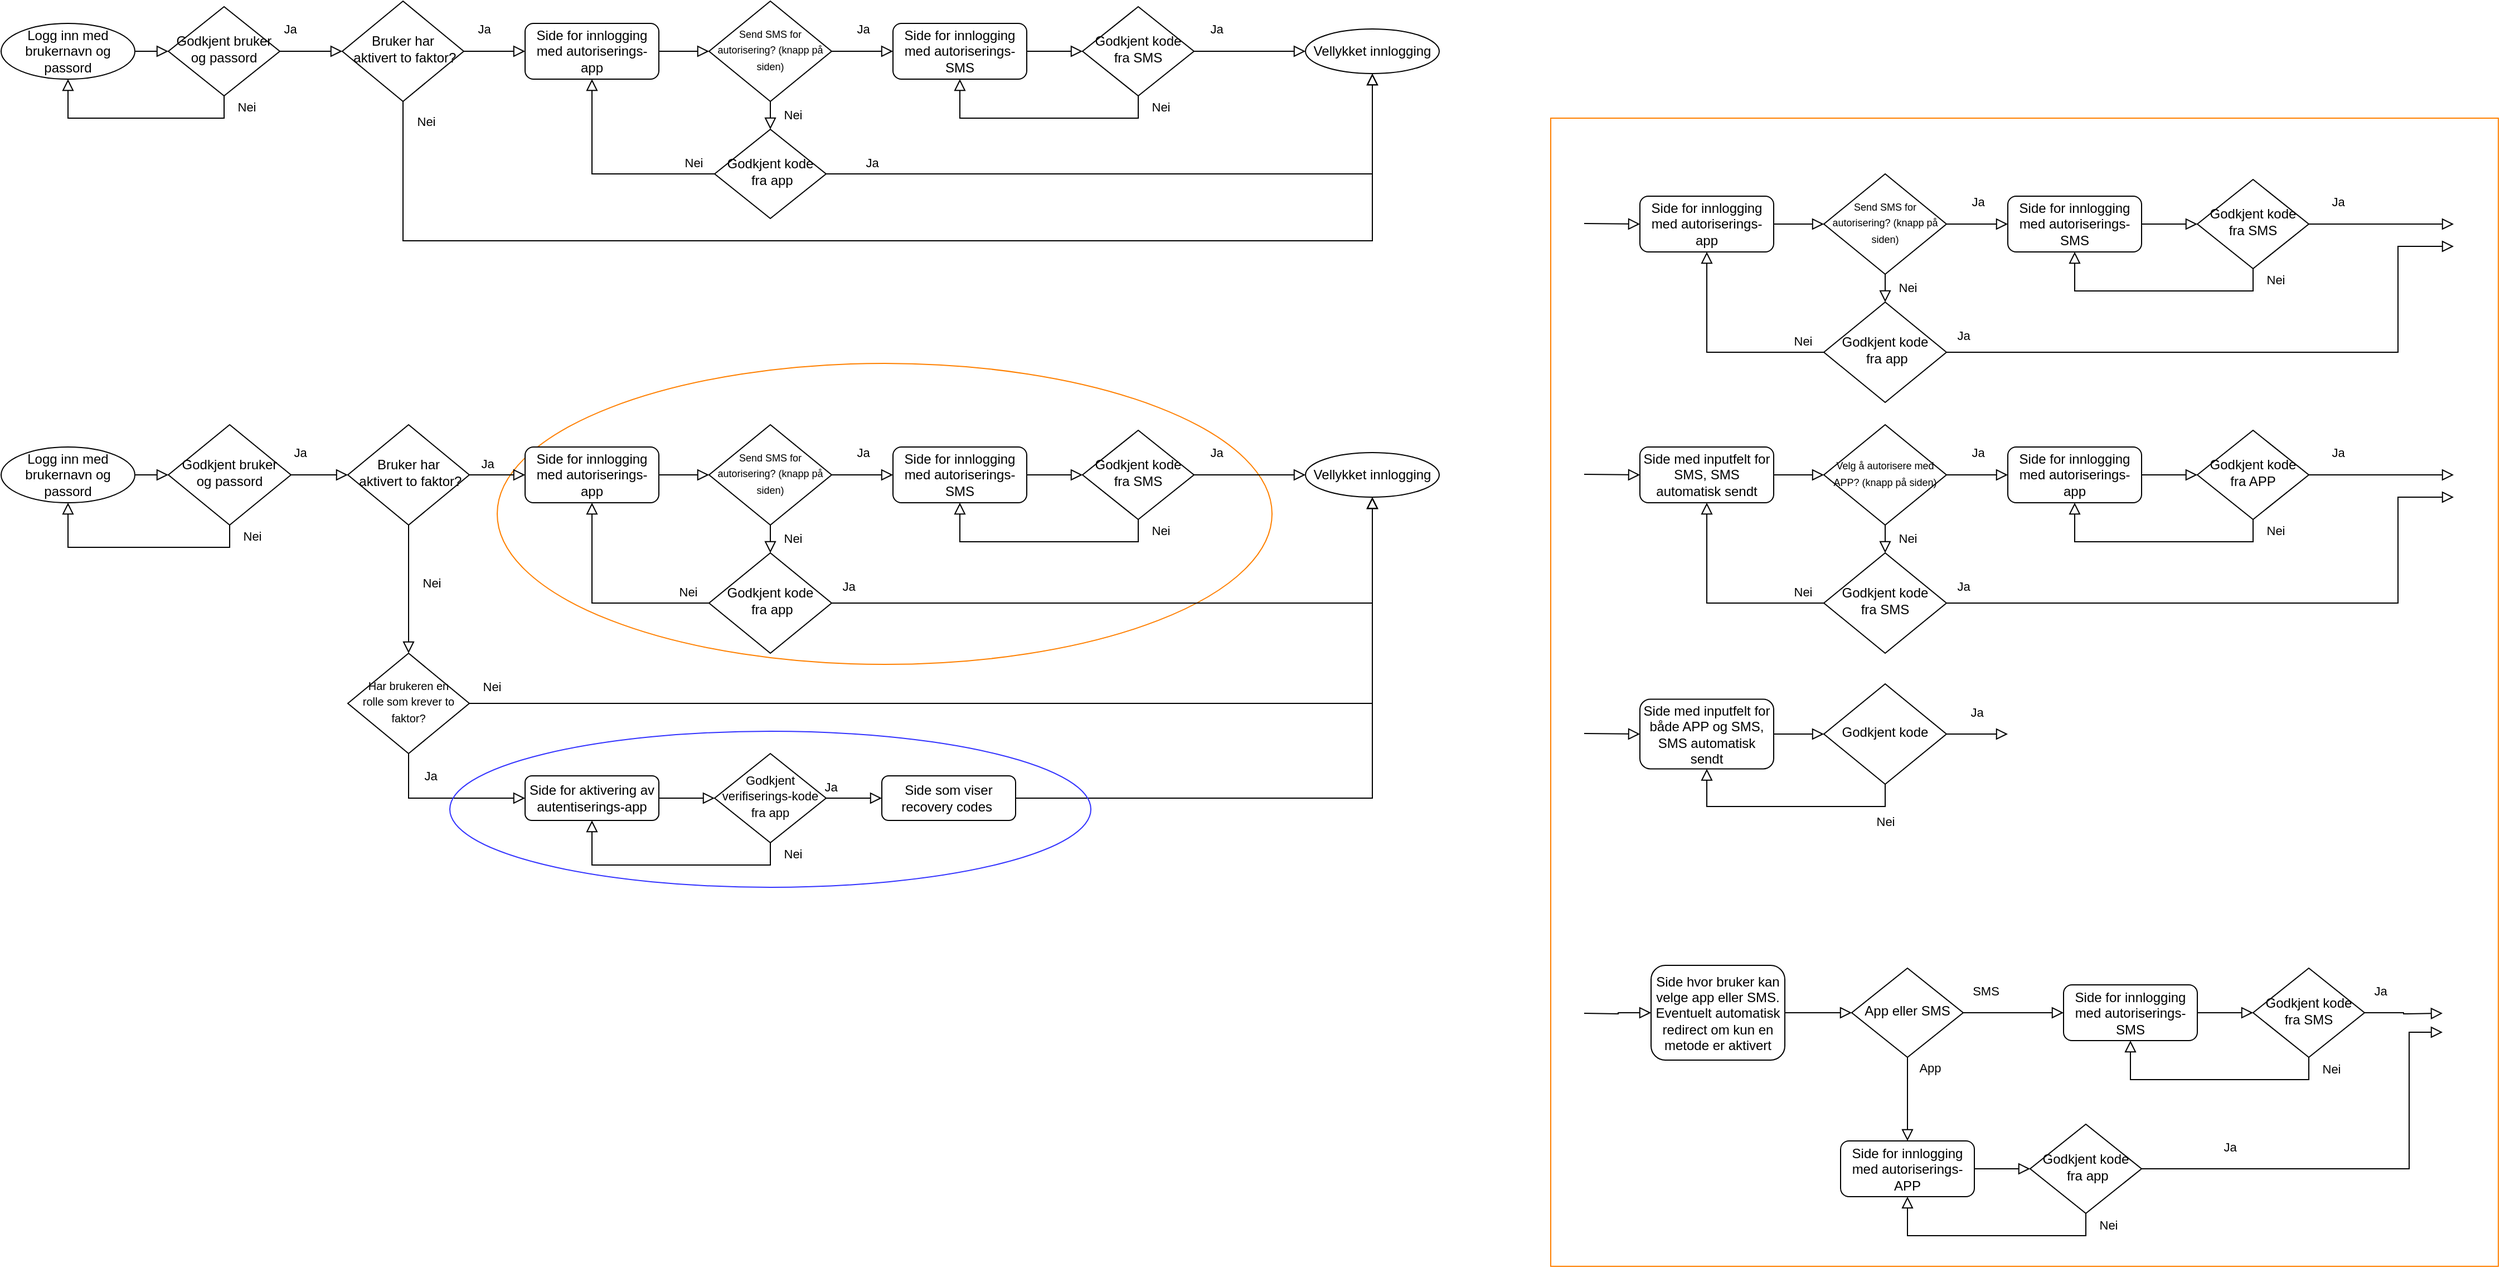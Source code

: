 <mxfile version="14.8.6" type="github">
  <diagram id="C5RBs43oDa-KdzZeNtuy" name="Page-1">
    <mxGraphModel dx="2062" dy="1122" grid="1" gridSize="10" guides="1" tooltips="1" connect="1" arrows="1" fold="1" page="1" pageScale="1" pageWidth="2339" pageHeight="3300" math="0" shadow="0">
      <root>
        <mxCell id="WIyWlLk6GJQsqaUBKTNV-0" />
        <mxCell id="WIyWlLk6GJQsqaUBKTNV-1" parent="WIyWlLk6GJQsqaUBKTNV-0" />
        <mxCell id="dkbyJw9zoHWxdn09qzIB-97" value="" style="ellipse;whiteSpace=wrap;html=1;fillColor=none;strokeColor=#FF8000;" vertex="1" parent="WIyWlLk6GJQsqaUBKTNV-1">
          <mxGeometry x="465" y="490" width="695" height="270" as="geometry" />
        </mxCell>
        <mxCell id="WIyWlLk6GJQsqaUBKTNV-2" value="" style="rounded=0;html=1;jettySize=auto;orthogonalLoop=1;fontSize=11;endArrow=block;endFill=0;endSize=8;strokeWidth=1;shadow=0;labelBackgroundColor=none;edgeStyle=orthogonalEdgeStyle;" parent="WIyWlLk6GJQsqaUBKTNV-1" source="WIyWlLk6GJQsqaUBKTNV-3" target="WIyWlLk6GJQsqaUBKTNV-6" edge="1">
          <mxGeometry relative="1" as="geometry" />
        </mxCell>
        <mxCell id="WIyWlLk6GJQsqaUBKTNV-3" value="Logg inn med brukernavn og passord" style="ellipse;whiteSpace=wrap;html=1;gradientColor=none;" parent="WIyWlLk6GJQsqaUBKTNV-1" vertex="1">
          <mxGeometry x="20" y="185" width="120" height="50" as="geometry" />
        </mxCell>
        <mxCell id="WIyWlLk6GJQsqaUBKTNV-4" value="Ja" style="rounded=0;html=1;jettySize=auto;orthogonalLoop=1;fontSize=11;endArrow=block;endFill=0;endSize=8;strokeWidth=1;shadow=0;labelBackgroundColor=none;edgeStyle=orthogonalEdgeStyle;entryX=0;entryY=0.5;entryDx=0;entryDy=0;exitX=1;exitY=0.5;exitDx=0;exitDy=0;" parent="WIyWlLk6GJQsqaUBKTNV-1" source="WIyWlLk6GJQsqaUBKTNV-6" target="FbsgLhKxGdnLnTk0FxOp-0" edge="1">
          <mxGeometry x="-0.677" y="20" relative="1" as="geometry">
            <mxPoint as="offset" />
            <mxPoint x="320" y="210" as="targetPoint" />
          </mxGeometry>
        </mxCell>
        <mxCell id="WIyWlLk6GJQsqaUBKTNV-5" value="Nei" style="edgeStyle=orthogonalEdgeStyle;rounded=0;html=1;jettySize=auto;orthogonalLoop=1;fontSize=11;endArrow=block;endFill=0;endSize=8;strokeWidth=1;shadow=0;labelBackgroundColor=none;entryX=0.5;entryY=1;entryDx=0;entryDy=0;exitX=0.5;exitY=1;exitDx=0;exitDy=0;" parent="WIyWlLk6GJQsqaUBKTNV-1" source="WIyWlLk6GJQsqaUBKTNV-6" target="WIyWlLk6GJQsqaUBKTNV-3" edge="1">
          <mxGeometry x="-0.9" y="20" relative="1" as="geometry">
            <mxPoint as="offset" />
          </mxGeometry>
        </mxCell>
        <mxCell id="WIyWlLk6GJQsqaUBKTNV-6" value="Godkjent bruker og passord" style="rhombus;whiteSpace=wrap;html=1;shadow=0;fontFamily=Helvetica;fontSize=12;align=center;strokeWidth=1;spacing=6;spacingTop=-4;" parent="WIyWlLk6GJQsqaUBKTNV-1" vertex="1">
          <mxGeometry x="170" y="170" width="100" height="80" as="geometry" />
        </mxCell>
        <mxCell id="FbsgLhKxGdnLnTk0FxOp-0" value="Bruker har&lt;br&gt;&amp;nbsp;aktivert to faktor?" style="rhombus;whiteSpace=wrap;html=1;shadow=0;fontFamily=Helvetica;fontSize=12;align=center;strokeWidth=1;spacing=6;spacingTop=-4;" parent="WIyWlLk6GJQsqaUBKTNV-1" vertex="1">
          <mxGeometry x="326" y="165" width="109" height="90" as="geometry" />
        </mxCell>
        <mxCell id="FbsgLhKxGdnLnTk0FxOp-1" value="Ja" style="rounded=0;html=1;jettySize=auto;orthogonalLoop=1;fontSize=11;endArrow=block;endFill=0;endSize=8;strokeWidth=1;shadow=0;labelBackgroundColor=none;edgeStyle=orthogonalEdgeStyle;exitX=1;exitY=0.5;exitDx=0;exitDy=0;entryX=0;entryY=0.5;entryDx=0;entryDy=0;" parent="WIyWlLk6GJQsqaUBKTNV-1" source="FbsgLhKxGdnLnTk0FxOp-0" target="FbsgLhKxGdnLnTk0FxOp-7" edge="1">
          <mxGeometry x="-0.356" y="20" relative="1" as="geometry">
            <mxPoint as="offset" />
            <mxPoint x="460" y="209.58" as="sourcePoint" />
            <mxPoint x="475" y="210" as="targetPoint" />
          </mxGeometry>
        </mxCell>
        <mxCell id="FbsgLhKxGdnLnTk0FxOp-6" value="Nei" style="edgeStyle=orthogonalEdgeStyle;rounded=0;html=1;jettySize=auto;orthogonalLoop=1;fontSize=11;endArrow=block;endFill=0;endSize=8;strokeWidth=1;shadow=0;labelBackgroundColor=none;exitX=0.5;exitY=1;exitDx=0;exitDy=0;entryX=0.5;entryY=1;entryDx=0;entryDy=0;" parent="WIyWlLk6GJQsqaUBKTNV-1" source="FbsgLhKxGdnLnTk0FxOp-0" target="FbsgLhKxGdnLnTk0FxOp-24" edge="1">
          <mxGeometry x="-0.969" y="20" relative="1" as="geometry">
            <mxPoint as="offset" />
            <mxPoint x="413" y="300" as="sourcePoint" />
            <mxPoint x="1010" y="410" as="targetPoint" />
            <Array as="points">
              <mxPoint x="381" y="380" />
              <mxPoint x="1250" y="380" />
            </Array>
          </mxGeometry>
        </mxCell>
        <mxCell id="FbsgLhKxGdnLnTk0FxOp-7" value="Side for innlogging med autoriserings-app" style="rounded=1;whiteSpace=wrap;html=1;fontSize=12;glass=0;strokeWidth=1;shadow=0;" parent="WIyWlLk6GJQsqaUBKTNV-1" vertex="1">
          <mxGeometry x="490" y="185" width="120" height="50" as="geometry" />
        </mxCell>
        <mxCell id="FbsgLhKxGdnLnTk0FxOp-8" value="&lt;font style=&quot;font-size: 9px&quot;&gt;Send SMS for autorisering? (knapp på siden)&lt;/font&gt;" style="rhombus;whiteSpace=wrap;html=1;shadow=0;fontFamily=Helvetica;fontSize=12;align=center;strokeWidth=1;spacing=6;spacingTop=-4;" parent="WIyWlLk6GJQsqaUBKTNV-1" vertex="1">
          <mxGeometry x="655" y="165" width="110" height="90" as="geometry" />
        </mxCell>
        <mxCell id="FbsgLhKxGdnLnTk0FxOp-9" value="" style="rounded=0;html=1;jettySize=auto;orthogonalLoop=1;fontSize=11;endArrow=block;endFill=0;endSize=8;strokeWidth=1;shadow=0;labelBackgroundColor=none;edgeStyle=orthogonalEdgeStyle;exitX=1;exitY=0.5;exitDx=0;exitDy=0;entryX=0;entryY=0.5;entryDx=0;entryDy=0;" parent="WIyWlLk6GJQsqaUBKTNV-1" source="FbsgLhKxGdnLnTk0FxOp-7" target="FbsgLhKxGdnLnTk0FxOp-8" edge="1">
          <mxGeometry relative="1" as="geometry">
            <mxPoint x="630" y="209.66" as="sourcePoint" />
            <mxPoint x="660" y="209.66" as="targetPoint" />
          </mxGeometry>
        </mxCell>
        <mxCell id="FbsgLhKxGdnLnTk0FxOp-12" value="Ja" style="rounded=0;html=1;jettySize=auto;orthogonalLoop=1;fontSize=11;endArrow=block;endFill=0;endSize=8;strokeWidth=1;shadow=0;labelBackgroundColor=none;edgeStyle=orthogonalEdgeStyle;exitX=1;exitY=0.5;exitDx=0;exitDy=0;entryX=0;entryY=0.5;entryDx=0;entryDy=0;" parent="WIyWlLk6GJQsqaUBKTNV-1" source="FbsgLhKxGdnLnTk0FxOp-8" target="FbsgLhKxGdnLnTk0FxOp-18" edge="1">
          <mxGeometry y="20" relative="1" as="geometry">
            <mxPoint as="offset" />
            <mxPoint x="770.0" y="209.66" as="sourcePoint" />
            <mxPoint x="830.0" y="209.66" as="targetPoint" />
            <Array as="points" />
          </mxGeometry>
        </mxCell>
        <mxCell id="FbsgLhKxGdnLnTk0FxOp-13" value="Nei" style="edgeStyle=orthogonalEdgeStyle;rounded=0;html=1;jettySize=auto;orthogonalLoop=1;fontSize=11;endArrow=block;endFill=0;endSize=8;strokeWidth=1;shadow=0;labelBackgroundColor=none;exitX=0.5;exitY=1;exitDx=0;exitDy=0;entryX=0.5;entryY=0;entryDx=0;entryDy=0;" parent="WIyWlLk6GJQsqaUBKTNV-1" source="FbsgLhKxGdnLnTk0FxOp-8" target="FbsgLhKxGdnLnTk0FxOp-14" edge="1">
          <mxGeometry x="-0.1" y="20" relative="1" as="geometry">
            <mxPoint as="offset" />
            <mxPoint x="709.66" y="260" as="sourcePoint" />
            <mxPoint x="709.66" y="310" as="targetPoint" />
          </mxGeometry>
        </mxCell>
        <mxCell id="FbsgLhKxGdnLnTk0FxOp-14" value="Godkjent kode&lt;br&gt;&amp;nbsp;fra app" style="rhombus;whiteSpace=wrap;html=1;shadow=0;fontFamily=Helvetica;fontSize=12;align=center;strokeWidth=1;spacing=6;spacingTop=-4;" parent="WIyWlLk6GJQsqaUBKTNV-1" vertex="1">
          <mxGeometry x="660" y="280" width="100" height="80" as="geometry" />
        </mxCell>
        <mxCell id="FbsgLhKxGdnLnTk0FxOp-16" value="Ja" style="rounded=0;html=1;jettySize=auto;orthogonalLoop=1;fontSize=11;endArrow=block;endFill=0;endSize=8;strokeWidth=1;shadow=0;labelBackgroundColor=none;edgeStyle=orthogonalEdgeStyle;exitX=1;exitY=0.5;exitDx=0;exitDy=0;entryX=0.5;entryY=1;entryDx=0;entryDy=0;" parent="WIyWlLk6GJQsqaUBKTNV-1" source="FbsgLhKxGdnLnTk0FxOp-14" target="FbsgLhKxGdnLnTk0FxOp-24" edge="1">
          <mxGeometry x="-0.859" y="10" relative="1" as="geometry">
            <mxPoint as="offset" />
            <mxPoint x="740.0" y="400" as="sourcePoint" />
            <mxPoint x="710" y="410" as="targetPoint" />
          </mxGeometry>
        </mxCell>
        <mxCell id="FbsgLhKxGdnLnTk0FxOp-17" value="Nei" style="edgeStyle=orthogonalEdgeStyle;rounded=0;html=1;jettySize=auto;orthogonalLoop=1;fontSize=11;endArrow=block;endFill=0;endSize=8;strokeWidth=1;shadow=0;labelBackgroundColor=none;exitX=0;exitY=0.5;exitDx=0;exitDy=0;entryX=0.5;entryY=1;entryDx=0;entryDy=0;" parent="WIyWlLk6GJQsqaUBKTNV-1" source="FbsgLhKxGdnLnTk0FxOp-14" target="FbsgLhKxGdnLnTk0FxOp-7" edge="1">
          <mxGeometry x="-0.8" y="-10" relative="1" as="geometry">
            <mxPoint as="offset" />
            <mxPoint x="390.0" y="260" as="sourcePoint" />
            <mxPoint x="390.0" y="310" as="targetPoint" />
          </mxGeometry>
        </mxCell>
        <mxCell id="FbsgLhKxGdnLnTk0FxOp-18" value="Side for innlogging med autoriserings-SMS" style="rounded=1;whiteSpace=wrap;html=1;fontSize=12;glass=0;strokeWidth=1;shadow=0;" parent="WIyWlLk6GJQsqaUBKTNV-1" vertex="1">
          <mxGeometry x="820" y="185" width="120" height="50" as="geometry" />
        </mxCell>
        <mxCell id="FbsgLhKxGdnLnTk0FxOp-20" value="Godkjent kode fra SMS" style="rhombus;whiteSpace=wrap;html=1;shadow=0;fontFamily=Helvetica;fontSize=12;align=center;strokeWidth=1;spacing=6;spacingTop=-4;" parent="WIyWlLk6GJQsqaUBKTNV-1" vertex="1">
          <mxGeometry x="990" y="170" width="100" height="80" as="geometry" />
        </mxCell>
        <mxCell id="FbsgLhKxGdnLnTk0FxOp-21" value="Ja" style="rounded=0;html=1;jettySize=auto;orthogonalLoop=1;fontSize=11;endArrow=block;endFill=0;endSize=8;strokeWidth=1;shadow=0;labelBackgroundColor=none;edgeStyle=orthogonalEdgeStyle;exitX=1;exitY=0.5;exitDx=0;exitDy=0;entryX=0;entryY=0.5;entryDx=0;entryDy=0;" parent="WIyWlLk6GJQsqaUBKTNV-1" source="FbsgLhKxGdnLnTk0FxOp-20" target="FbsgLhKxGdnLnTk0FxOp-24" edge="1">
          <mxGeometry x="-0.6" y="20" relative="1" as="geometry">
            <mxPoint as="offset" />
            <mxPoint x="1080.0" y="500" as="sourcePoint" />
            <mxPoint x="1110" y="400" as="targetPoint" />
          </mxGeometry>
        </mxCell>
        <mxCell id="FbsgLhKxGdnLnTk0FxOp-22" value="Nei" style="edgeStyle=orthogonalEdgeStyle;rounded=0;html=1;jettySize=auto;orthogonalLoop=1;fontSize=11;endArrow=block;endFill=0;endSize=8;strokeWidth=1;shadow=0;labelBackgroundColor=none;exitX=0.5;exitY=1;exitDx=0;exitDy=0;entryX=0.5;entryY=1;entryDx=0;entryDy=0;" parent="WIyWlLk6GJQsqaUBKTNV-1" source="FbsgLhKxGdnLnTk0FxOp-20" target="FbsgLhKxGdnLnTk0FxOp-18" edge="1">
          <mxGeometry x="-0.909" y="20" relative="1" as="geometry">
            <mxPoint as="offset" />
            <mxPoint x="730.0" y="360" as="sourcePoint" />
            <mxPoint x="880" y="250" as="targetPoint" />
          </mxGeometry>
        </mxCell>
        <mxCell id="FbsgLhKxGdnLnTk0FxOp-23" value="" style="rounded=0;html=1;jettySize=auto;orthogonalLoop=1;fontSize=11;endArrow=block;endFill=0;endSize=8;strokeWidth=1;shadow=0;labelBackgroundColor=none;edgeStyle=orthogonalEdgeStyle;exitX=1;exitY=0.5;exitDx=0;exitDy=0;entryX=0;entryY=0.5;entryDx=0;entryDy=0;" parent="WIyWlLk6GJQsqaUBKTNV-1" source="FbsgLhKxGdnLnTk0FxOp-18" target="FbsgLhKxGdnLnTk0FxOp-20" edge="1">
          <mxGeometry relative="1" as="geometry">
            <mxPoint x="960" y="209.66" as="sourcePoint" />
            <mxPoint x="990.0" y="209.66" as="targetPoint" />
          </mxGeometry>
        </mxCell>
        <mxCell id="FbsgLhKxGdnLnTk0FxOp-24" value="Vellykket innlogging" style="ellipse;whiteSpace=wrap;html=1;gradientColor=none;" parent="WIyWlLk6GJQsqaUBKTNV-1" vertex="1">
          <mxGeometry x="1190" y="190" width="120" height="40" as="geometry" />
        </mxCell>
        <mxCell id="dkbyJw9zoHWxdn09qzIB-1" value="" style="rounded=0;html=1;jettySize=auto;orthogonalLoop=1;fontSize=11;endArrow=block;endFill=0;endSize=8;strokeWidth=1;shadow=0;labelBackgroundColor=none;edgeStyle=orthogonalEdgeStyle;" edge="1" source="dkbyJw9zoHWxdn09qzIB-2" target="dkbyJw9zoHWxdn09qzIB-5" parent="WIyWlLk6GJQsqaUBKTNV-1">
          <mxGeometry relative="1" as="geometry" />
        </mxCell>
        <mxCell id="dkbyJw9zoHWxdn09qzIB-2" value="Logg inn med brukernavn og passord" style="ellipse;whiteSpace=wrap;html=1;gradientColor=none;" vertex="1" parent="WIyWlLk6GJQsqaUBKTNV-1">
          <mxGeometry x="20" y="565" width="120" height="50" as="geometry" />
        </mxCell>
        <mxCell id="dkbyJw9zoHWxdn09qzIB-3" value="Ja" style="rounded=0;html=1;jettySize=auto;orthogonalLoop=1;fontSize=11;endArrow=block;endFill=0;endSize=8;strokeWidth=1;shadow=0;labelBackgroundColor=none;edgeStyle=orthogonalEdgeStyle;entryX=0;entryY=0.5;entryDx=0;entryDy=0;exitX=1;exitY=0.5;exitDx=0;exitDy=0;" edge="1" source="dkbyJw9zoHWxdn09qzIB-5" target="dkbyJw9zoHWxdn09qzIB-6" parent="WIyWlLk6GJQsqaUBKTNV-1">
          <mxGeometry x="-0.677" y="20" relative="1" as="geometry">
            <mxPoint as="offset" />
            <mxPoint x="320" y="590" as="targetPoint" />
          </mxGeometry>
        </mxCell>
        <mxCell id="dkbyJw9zoHWxdn09qzIB-4" value="Nei" style="edgeStyle=orthogonalEdgeStyle;rounded=0;html=1;jettySize=auto;orthogonalLoop=1;fontSize=11;endArrow=block;endFill=0;endSize=8;strokeWidth=1;shadow=0;labelBackgroundColor=none;entryX=0.5;entryY=1;entryDx=0;entryDy=0;exitX=0.5;exitY=1;exitDx=0;exitDy=0;" edge="1" source="dkbyJw9zoHWxdn09qzIB-5" target="dkbyJw9zoHWxdn09qzIB-2" parent="WIyWlLk6GJQsqaUBKTNV-1">
          <mxGeometry x="-0.9" y="20" relative="1" as="geometry">
            <mxPoint as="offset" />
          </mxGeometry>
        </mxCell>
        <mxCell id="dkbyJw9zoHWxdn09qzIB-5" value="Godkjent bruker og passord" style="rhombus;whiteSpace=wrap;html=1;shadow=0;fontFamily=Helvetica;fontSize=12;align=center;strokeWidth=1;spacing=6;spacingTop=-4;" vertex="1" parent="WIyWlLk6GJQsqaUBKTNV-1">
          <mxGeometry x="170" y="545" width="110" height="90" as="geometry" />
        </mxCell>
        <mxCell id="dkbyJw9zoHWxdn09qzIB-6" value="Bruker har&lt;br&gt;&amp;nbsp;aktivert to faktor?" style="rhombus;whiteSpace=wrap;html=1;shadow=0;fontFamily=Helvetica;fontSize=12;align=center;strokeWidth=1;spacing=6;spacingTop=-4;" vertex="1" parent="WIyWlLk6GJQsqaUBKTNV-1">
          <mxGeometry x="331" y="545" width="109" height="90" as="geometry" />
        </mxCell>
        <mxCell id="dkbyJw9zoHWxdn09qzIB-7" value="Ja" style="rounded=0;html=1;jettySize=auto;orthogonalLoop=1;fontSize=11;endArrow=block;endFill=0;endSize=8;strokeWidth=1;shadow=0;labelBackgroundColor=none;edgeStyle=orthogonalEdgeStyle;exitX=1;exitY=0.5;exitDx=0;exitDy=0;entryX=0;entryY=0.5;entryDx=0;entryDy=0;" edge="1" source="dkbyJw9zoHWxdn09qzIB-6" target="dkbyJw9zoHWxdn09qzIB-9" parent="WIyWlLk6GJQsqaUBKTNV-1">
          <mxGeometry x="-0.356" y="10" relative="1" as="geometry">
            <mxPoint as="offset" />
            <mxPoint x="460" y="589.58" as="sourcePoint" />
            <mxPoint x="475" y="590" as="targetPoint" />
          </mxGeometry>
        </mxCell>
        <mxCell id="dkbyJw9zoHWxdn09qzIB-9" value="Side for innlogging med autoriserings-app" style="rounded=1;whiteSpace=wrap;html=1;fontSize=12;glass=0;strokeWidth=1;shadow=0;" vertex="1" parent="WIyWlLk6GJQsqaUBKTNV-1">
          <mxGeometry x="490" y="565" width="120" height="50" as="geometry" />
        </mxCell>
        <mxCell id="dkbyJw9zoHWxdn09qzIB-10" value="&lt;font style=&quot;font-size: 9px&quot;&gt;Send SMS for autorisering? (knapp på siden)&lt;/font&gt;" style="rhombus;whiteSpace=wrap;html=1;shadow=0;fontFamily=Helvetica;fontSize=12;align=center;strokeWidth=1;spacing=6;spacingTop=-4;" vertex="1" parent="WIyWlLk6GJQsqaUBKTNV-1">
          <mxGeometry x="655" y="545" width="110" height="90" as="geometry" />
        </mxCell>
        <mxCell id="dkbyJw9zoHWxdn09qzIB-11" value="" style="rounded=0;html=1;jettySize=auto;orthogonalLoop=1;fontSize=11;endArrow=block;endFill=0;endSize=8;strokeWidth=1;shadow=0;labelBackgroundColor=none;edgeStyle=orthogonalEdgeStyle;exitX=1;exitY=0.5;exitDx=0;exitDy=0;entryX=0;entryY=0.5;entryDx=0;entryDy=0;" edge="1" source="dkbyJw9zoHWxdn09qzIB-9" target="dkbyJw9zoHWxdn09qzIB-10" parent="WIyWlLk6GJQsqaUBKTNV-1">
          <mxGeometry relative="1" as="geometry">
            <mxPoint x="630" y="589.66" as="sourcePoint" />
            <mxPoint x="660" y="589.66" as="targetPoint" />
          </mxGeometry>
        </mxCell>
        <mxCell id="dkbyJw9zoHWxdn09qzIB-12" value="Ja" style="rounded=0;html=1;jettySize=auto;orthogonalLoop=1;fontSize=11;endArrow=block;endFill=0;endSize=8;strokeWidth=1;shadow=0;labelBackgroundColor=none;edgeStyle=orthogonalEdgeStyle;exitX=1;exitY=0.5;exitDx=0;exitDy=0;entryX=0;entryY=0.5;entryDx=0;entryDy=0;" edge="1" source="dkbyJw9zoHWxdn09qzIB-10" target="dkbyJw9zoHWxdn09qzIB-17" parent="WIyWlLk6GJQsqaUBKTNV-1">
          <mxGeometry y="20" relative="1" as="geometry">
            <mxPoint as="offset" />
            <mxPoint x="770.0" y="589.66" as="sourcePoint" />
            <mxPoint x="830.0" y="589.66" as="targetPoint" />
            <Array as="points" />
          </mxGeometry>
        </mxCell>
        <mxCell id="dkbyJw9zoHWxdn09qzIB-13" value="Nei" style="edgeStyle=orthogonalEdgeStyle;rounded=0;html=1;jettySize=auto;orthogonalLoop=1;fontSize=11;endArrow=block;endFill=0;endSize=8;strokeWidth=1;shadow=0;labelBackgroundColor=none;exitX=0.5;exitY=1;exitDx=0;exitDy=0;entryX=0.5;entryY=0;entryDx=0;entryDy=0;" edge="1" source="dkbyJw9zoHWxdn09qzIB-10" target="dkbyJw9zoHWxdn09qzIB-14" parent="WIyWlLk6GJQsqaUBKTNV-1">
          <mxGeometry x="-0.1" y="20" relative="1" as="geometry">
            <mxPoint as="offset" />
            <mxPoint x="709.66" y="640" as="sourcePoint" />
            <mxPoint x="709.66" y="690" as="targetPoint" />
          </mxGeometry>
        </mxCell>
        <mxCell id="dkbyJw9zoHWxdn09qzIB-14" value="Godkjent kode&lt;br&gt;&amp;nbsp;fra app" style="rhombus;whiteSpace=wrap;html=1;shadow=0;fontFamily=Helvetica;fontSize=12;align=center;strokeWidth=1;spacing=6;spacingTop=-4;" vertex="1" parent="WIyWlLk6GJQsqaUBKTNV-1">
          <mxGeometry x="655" y="660" width="110" height="90" as="geometry" />
        </mxCell>
        <mxCell id="dkbyJw9zoHWxdn09qzIB-16" value="Nei" style="edgeStyle=orthogonalEdgeStyle;rounded=0;html=1;jettySize=auto;orthogonalLoop=1;fontSize=11;endArrow=block;endFill=0;endSize=8;strokeWidth=1;shadow=0;labelBackgroundColor=none;exitX=0;exitY=0.5;exitDx=0;exitDy=0;entryX=0.5;entryY=1;entryDx=0;entryDy=0;" edge="1" source="dkbyJw9zoHWxdn09qzIB-14" target="dkbyJw9zoHWxdn09qzIB-9" parent="WIyWlLk6GJQsqaUBKTNV-1">
          <mxGeometry x="-0.8" y="-10" relative="1" as="geometry">
            <mxPoint as="offset" />
            <mxPoint x="390.0" y="640" as="sourcePoint" />
            <mxPoint x="390.0" y="690" as="targetPoint" />
          </mxGeometry>
        </mxCell>
        <mxCell id="dkbyJw9zoHWxdn09qzIB-17" value="Side for innlogging med autoriserings-SMS" style="rounded=1;whiteSpace=wrap;html=1;fontSize=12;glass=0;strokeWidth=1;shadow=0;" vertex="1" parent="WIyWlLk6GJQsqaUBKTNV-1">
          <mxGeometry x="820" y="565" width="120" height="50" as="geometry" />
        </mxCell>
        <mxCell id="dkbyJw9zoHWxdn09qzIB-18" value="Godkjent kode fra SMS" style="rhombus;whiteSpace=wrap;html=1;shadow=0;fontFamily=Helvetica;fontSize=12;align=center;strokeWidth=1;spacing=6;spacingTop=-4;" vertex="1" parent="WIyWlLk6GJQsqaUBKTNV-1">
          <mxGeometry x="990" y="550" width="100" height="80" as="geometry" />
        </mxCell>
        <mxCell id="dkbyJw9zoHWxdn09qzIB-19" value="Ja" style="rounded=0;html=1;jettySize=auto;orthogonalLoop=1;fontSize=11;endArrow=block;endFill=0;endSize=8;strokeWidth=1;shadow=0;labelBackgroundColor=none;edgeStyle=orthogonalEdgeStyle;exitX=1;exitY=0.5;exitDx=0;exitDy=0;entryX=0;entryY=0.5;entryDx=0;entryDy=0;" edge="1" source="dkbyJw9zoHWxdn09qzIB-18" target="dkbyJw9zoHWxdn09qzIB-22" parent="WIyWlLk6GJQsqaUBKTNV-1">
          <mxGeometry x="-0.6" y="20" relative="1" as="geometry">
            <mxPoint as="offset" />
            <mxPoint x="1080.0" y="880" as="sourcePoint" />
            <mxPoint x="1110" y="780" as="targetPoint" />
          </mxGeometry>
        </mxCell>
        <mxCell id="dkbyJw9zoHWxdn09qzIB-20" value="Nei" style="edgeStyle=orthogonalEdgeStyle;rounded=0;html=1;jettySize=auto;orthogonalLoop=1;fontSize=11;endArrow=block;endFill=0;endSize=8;strokeWidth=1;shadow=0;labelBackgroundColor=none;exitX=0.5;exitY=1;exitDx=0;exitDy=0;entryX=0.5;entryY=1;entryDx=0;entryDy=0;" edge="1" source="dkbyJw9zoHWxdn09qzIB-18" target="dkbyJw9zoHWxdn09qzIB-17" parent="WIyWlLk6GJQsqaUBKTNV-1">
          <mxGeometry x="-0.909" y="20" relative="1" as="geometry">
            <mxPoint as="offset" />
            <mxPoint x="730.0" y="740" as="sourcePoint" />
            <mxPoint x="880" y="630" as="targetPoint" />
          </mxGeometry>
        </mxCell>
        <mxCell id="dkbyJw9zoHWxdn09qzIB-21" value="" style="rounded=0;html=1;jettySize=auto;orthogonalLoop=1;fontSize=11;endArrow=block;endFill=0;endSize=8;strokeWidth=1;shadow=0;labelBackgroundColor=none;edgeStyle=orthogonalEdgeStyle;exitX=1;exitY=0.5;exitDx=0;exitDy=0;entryX=0;entryY=0.5;entryDx=0;entryDy=0;" edge="1" source="dkbyJw9zoHWxdn09qzIB-17" target="dkbyJw9zoHWxdn09qzIB-18" parent="WIyWlLk6GJQsqaUBKTNV-1">
          <mxGeometry relative="1" as="geometry">
            <mxPoint x="960" y="589.66" as="sourcePoint" />
            <mxPoint x="990.0" y="589.66" as="targetPoint" />
          </mxGeometry>
        </mxCell>
        <mxCell id="dkbyJw9zoHWxdn09qzIB-22" value="Vellykket innlogging" style="ellipse;whiteSpace=wrap;html=1;gradientColor=none;" vertex="1" parent="WIyWlLk6GJQsqaUBKTNV-1">
          <mxGeometry x="1190" y="570" width="120" height="40" as="geometry" />
        </mxCell>
        <mxCell id="dkbyJw9zoHWxdn09qzIB-23" value="&lt;font style=&quot;font-size: 10px&quot;&gt;Har brukeren en&lt;br&gt;rolle som krever to faktor?&lt;/font&gt;" style="rhombus;whiteSpace=wrap;html=1;shadow=0;fontFamily=Helvetica;fontSize=12;align=center;strokeWidth=1;spacing=6;spacingTop=-4;" vertex="1" parent="WIyWlLk6GJQsqaUBKTNV-1">
          <mxGeometry x="331" y="750" width="109" height="90" as="geometry" />
        </mxCell>
        <mxCell id="dkbyJw9zoHWxdn09qzIB-24" value="Nei" style="edgeStyle=orthogonalEdgeStyle;rounded=0;html=1;jettySize=auto;orthogonalLoop=1;fontSize=11;endArrow=block;endFill=0;endSize=8;strokeWidth=1;shadow=0;labelBackgroundColor=none;exitX=0.5;exitY=1;exitDx=0;exitDy=0;entryX=0.5;entryY=0;entryDx=0;entryDy=0;" edge="1" parent="WIyWlLk6GJQsqaUBKTNV-1" source="dkbyJw9zoHWxdn09qzIB-6" target="dkbyJw9zoHWxdn09qzIB-23">
          <mxGeometry x="-0.1" y="20" relative="1" as="geometry">
            <mxPoint as="offset" />
            <mxPoint x="720" y="640" as="sourcePoint" />
            <mxPoint x="720" y="670" as="targetPoint" />
          </mxGeometry>
        </mxCell>
        <mxCell id="dkbyJw9zoHWxdn09qzIB-26" value="Side for aktivering av autentiserings-app" style="rounded=1;whiteSpace=wrap;html=1;fontSize=12;glass=0;strokeWidth=1;shadow=0;" vertex="1" parent="WIyWlLk6GJQsqaUBKTNV-1">
          <mxGeometry x="490" y="860" width="120" height="40" as="geometry" />
        </mxCell>
        <mxCell id="dkbyJw9zoHWxdn09qzIB-27" value="Ja" style="rounded=0;html=1;jettySize=auto;orthogonalLoop=1;fontSize=11;endArrow=block;endFill=0;endSize=8;strokeWidth=1;shadow=0;labelBackgroundColor=none;edgeStyle=orthogonalEdgeStyle;exitX=0.5;exitY=1;exitDx=0;exitDy=0;entryX=0;entryY=0.5;entryDx=0;entryDy=0;" edge="1" parent="WIyWlLk6GJQsqaUBKTNV-1" source="dkbyJw9zoHWxdn09qzIB-23" target="dkbyJw9zoHWxdn09qzIB-26">
          <mxGeometry x="-0.732" y="19" relative="1" as="geometry">
            <mxPoint as="offset" />
            <mxPoint x="441" y="600" as="sourcePoint" />
            <mxPoint x="500" y="600" as="targetPoint" />
          </mxGeometry>
        </mxCell>
        <mxCell id="dkbyJw9zoHWxdn09qzIB-28" value="&lt;font style=&quot;font-size: 11px&quot;&gt;Godkjent verifiserings-kode fra app&lt;/font&gt;" style="rhombus;whiteSpace=wrap;html=1;shadow=0;fontFamily=Helvetica;fontSize=12;align=center;strokeWidth=1;spacing=6;spacingTop=-4;" vertex="1" parent="WIyWlLk6GJQsqaUBKTNV-1">
          <mxGeometry x="660" y="840" width="100" height="80" as="geometry" />
        </mxCell>
        <mxCell id="dkbyJw9zoHWxdn09qzIB-29" value="" style="rounded=0;html=1;jettySize=auto;orthogonalLoop=1;fontSize=11;endArrow=block;endFill=0;endSize=8;strokeWidth=1;shadow=0;labelBackgroundColor=none;edgeStyle=orthogonalEdgeStyle;exitX=1;exitY=0.5;exitDx=0;exitDy=0;entryX=0;entryY=0.5;entryDx=0;entryDy=0;" edge="1" parent="WIyWlLk6GJQsqaUBKTNV-1" source="dkbyJw9zoHWxdn09qzIB-26" target="dkbyJw9zoHWxdn09qzIB-28">
          <mxGeometry relative="1" as="geometry">
            <mxPoint x="620" y="600" as="sourcePoint" />
            <mxPoint x="670" y="600" as="targetPoint" />
          </mxGeometry>
        </mxCell>
        <mxCell id="dkbyJw9zoHWxdn09qzIB-31" value="Nei" style="edgeStyle=orthogonalEdgeStyle;rounded=0;html=1;jettySize=auto;orthogonalLoop=1;fontSize=11;endArrow=block;endFill=0;endSize=8;strokeWidth=1;shadow=0;labelBackgroundColor=none;exitX=0.5;exitY=1;exitDx=0;exitDy=0;entryX=0.5;entryY=1;entryDx=0;entryDy=0;" edge="1" parent="WIyWlLk6GJQsqaUBKTNV-1" source="dkbyJw9zoHWxdn09qzIB-28" target="dkbyJw9zoHWxdn09qzIB-26">
          <mxGeometry x="-0.909" y="20" relative="1" as="geometry">
            <mxPoint as="offset" />
            <mxPoint x="670" y="710" as="sourcePoint" />
            <mxPoint x="560" y="620" as="targetPoint" />
          </mxGeometry>
        </mxCell>
        <mxCell id="dkbyJw9zoHWxdn09qzIB-32" value="Ja" style="rounded=0;html=1;jettySize=auto;orthogonalLoop=1;fontSize=11;endArrow=block;endFill=0;endSize=8;strokeWidth=1;shadow=0;labelBackgroundColor=none;edgeStyle=orthogonalEdgeStyle;exitX=1;exitY=0.5;exitDx=0;exitDy=0;entryX=0;entryY=0.5;entryDx=0;entryDy=0;" edge="1" parent="WIyWlLk6GJQsqaUBKTNV-1" source="dkbyJw9zoHWxdn09qzIB-28" target="dkbyJw9zoHWxdn09qzIB-33">
          <mxGeometry x="-0.859" y="10" relative="1" as="geometry">
            <mxPoint as="offset" />
            <mxPoint x="720" y="750" as="sourcePoint" />
            <mxPoint x="800" y="880" as="targetPoint" />
          </mxGeometry>
        </mxCell>
        <mxCell id="dkbyJw9zoHWxdn09qzIB-33" value="Side som viser recovery codes&amp;nbsp;" style="rounded=1;whiteSpace=wrap;html=1;fontSize=12;glass=0;strokeWidth=1;shadow=0;" vertex="1" parent="WIyWlLk6GJQsqaUBKTNV-1">
          <mxGeometry x="810" y="860" width="120" height="40" as="geometry" />
        </mxCell>
        <mxCell id="dkbyJw9zoHWxdn09qzIB-34" value="" style="rounded=0;html=1;jettySize=auto;orthogonalLoop=1;fontSize=11;endArrow=block;endFill=0;endSize=8;strokeWidth=1;shadow=0;labelBackgroundColor=none;edgeStyle=orthogonalEdgeStyle;exitX=1;exitY=0.5;exitDx=0;exitDy=0;entryX=0.5;entryY=1;entryDx=0;entryDy=0;" edge="1" parent="WIyWlLk6GJQsqaUBKTNV-1" source="dkbyJw9zoHWxdn09qzIB-33" target="dkbyJw9zoHWxdn09qzIB-22">
          <mxGeometry relative="1" as="geometry">
            <mxPoint x="620" y="600" as="sourcePoint" />
            <mxPoint x="670" y="600" as="targetPoint" />
          </mxGeometry>
        </mxCell>
        <mxCell id="dkbyJw9zoHWxdn09qzIB-35" value="Nei" style="edgeStyle=orthogonalEdgeStyle;rounded=0;html=1;jettySize=auto;orthogonalLoop=1;fontSize=11;endArrow=block;endFill=0;endSize=8;strokeWidth=1;shadow=0;labelBackgroundColor=none;exitX=1;exitY=0.5;exitDx=0;exitDy=0;entryX=0.5;entryY=1;entryDx=0;entryDy=0;" edge="1" parent="WIyWlLk6GJQsqaUBKTNV-1" source="dkbyJw9zoHWxdn09qzIB-23" target="dkbyJw9zoHWxdn09qzIB-22">
          <mxGeometry x="-0.96" y="15" relative="1" as="geometry">
            <mxPoint as="offset" />
            <mxPoint x="395.5" y="645" as="sourcePoint" />
            <mxPoint x="395.5" y="760" as="targetPoint" />
          </mxGeometry>
        </mxCell>
        <mxCell id="dkbyJw9zoHWxdn09qzIB-96" value="" style="ellipse;whiteSpace=wrap;html=1;fillColor=none;strokeColor=#3333FF;" vertex="1" parent="WIyWlLk6GJQsqaUBKTNV-1">
          <mxGeometry x="422.5" y="820" width="575" height="140" as="geometry" />
        </mxCell>
        <mxCell id="dkbyJw9zoHWxdn09qzIB-100" value="Ja" style="rounded=0;html=1;jettySize=auto;orthogonalLoop=1;fontSize=11;endArrow=block;endFill=0;endSize=8;strokeWidth=1;shadow=0;labelBackgroundColor=none;edgeStyle=orthogonalEdgeStyle;exitX=1;exitY=0.5;exitDx=0;exitDy=0;entryX=0.5;entryY=1;entryDx=0;entryDy=0;" edge="1" parent="WIyWlLk6GJQsqaUBKTNV-1" source="dkbyJw9zoHWxdn09qzIB-14" target="dkbyJw9zoHWxdn09qzIB-22">
          <mxGeometry x="-0.948" y="15" relative="1" as="geometry">
            <mxPoint as="offset" />
            <mxPoint x="775" y="600" as="sourcePoint" />
            <mxPoint x="830" y="600" as="targetPoint" />
            <Array as="points" />
          </mxGeometry>
        </mxCell>
        <mxCell id="dkbyJw9zoHWxdn09qzIB-103" value="Side for innlogging med autoriserings-app" style="rounded=1;whiteSpace=wrap;html=1;fontSize=12;glass=0;strokeWidth=1;shadow=0;" vertex="1" parent="WIyWlLk6GJQsqaUBKTNV-1">
          <mxGeometry x="1490" y="340" width="120" height="50" as="geometry" />
        </mxCell>
        <mxCell id="dkbyJw9zoHWxdn09qzIB-104" value="&lt;font style=&quot;font-size: 9px&quot;&gt;Send SMS for autorisering? (knapp på siden)&lt;/font&gt;" style="rhombus;whiteSpace=wrap;html=1;shadow=0;fontFamily=Helvetica;fontSize=12;align=center;strokeWidth=1;spacing=6;spacingTop=-4;" vertex="1" parent="WIyWlLk6GJQsqaUBKTNV-1">
          <mxGeometry x="1655" y="320" width="110" height="90" as="geometry" />
        </mxCell>
        <mxCell id="dkbyJw9zoHWxdn09qzIB-105" value="" style="rounded=0;html=1;jettySize=auto;orthogonalLoop=1;fontSize=11;endArrow=block;endFill=0;endSize=8;strokeWidth=1;shadow=0;labelBackgroundColor=none;edgeStyle=orthogonalEdgeStyle;exitX=1;exitY=0.5;exitDx=0;exitDy=0;entryX=0;entryY=0.5;entryDx=0;entryDy=0;" edge="1" parent="WIyWlLk6GJQsqaUBKTNV-1" source="dkbyJw9zoHWxdn09qzIB-103" target="dkbyJw9zoHWxdn09qzIB-104">
          <mxGeometry relative="1" as="geometry">
            <mxPoint x="1630" y="364.66" as="sourcePoint" />
            <mxPoint x="1660" y="364.66" as="targetPoint" />
          </mxGeometry>
        </mxCell>
        <mxCell id="dkbyJw9zoHWxdn09qzIB-106" value="Ja" style="rounded=0;html=1;jettySize=auto;orthogonalLoop=1;fontSize=11;endArrow=block;endFill=0;endSize=8;strokeWidth=1;shadow=0;labelBackgroundColor=none;edgeStyle=orthogonalEdgeStyle;exitX=1;exitY=0.5;exitDx=0;exitDy=0;entryX=0;entryY=0.5;entryDx=0;entryDy=0;" edge="1" parent="WIyWlLk6GJQsqaUBKTNV-1" source="dkbyJw9zoHWxdn09qzIB-104" target="dkbyJw9zoHWxdn09qzIB-109">
          <mxGeometry y="20" relative="1" as="geometry">
            <mxPoint as="offset" />
            <mxPoint x="1770.0" y="364.66" as="sourcePoint" />
            <mxPoint x="1830.0" y="364.66" as="targetPoint" />
            <Array as="points" />
          </mxGeometry>
        </mxCell>
        <mxCell id="dkbyJw9zoHWxdn09qzIB-107" value="&lt;font style=&quot;font-size: 12px&quot;&gt;Godkjent kode&lt;br&gt;&amp;nbsp;fra app&lt;/font&gt;" style="rhombus;whiteSpace=wrap;html=1;shadow=0;fontFamily=Helvetica;fontSize=12;align=center;strokeWidth=1;spacing=6;spacingTop=-4;" vertex="1" parent="WIyWlLk6GJQsqaUBKTNV-1">
          <mxGeometry x="1655" y="435" width="110" height="90" as="geometry" />
        </mxCell>
        <mxCell id="dkbyJw9zoHWxdn09qzIB-108" value="Nei" style="edgeStyle=orthogonalEdgeStyle;rounded=0;html=1;jettySize=auto;orthogonalLoop=1;fontSize=11;endArrow=block;endFill=0;endSize=8;strokeWidth=1;shadow=0;labelBackgroundColor=none;exitX=0;exitY=0.5;exitDx=0;exitDy=0;entryX=0.5;entryY=1;entryDx=0;entryDy=0;" edge="1" parent="WIyWlLk6GJQsqaUBKTNV-1" source="dkbyJw9zoHWxdn09qzIB-107" target="dkbyJw9zoHWxdn09qzIB-103">
          <mxGeometry x="-0.8" y="-10" relative="1" as="geometry">
            <mxPoint as="offset" />
            <mxPoint x="1390.0" y="415" as="sourcePoint" />
            <mxPoint x="1390.0" y="465" as="targetPoint" />
          </mxGeometry>
        </mxCell>
        <mxCell id="dkbyJw9zoHWxdn09qzIB-109" value="Side for innlogging med autoriserings-SMS" style="rounded=1;whiteSpace=wrap;html=1;fontSize=12;glass=0;strokeWidth=1;shadow=0;" vertex="1" parent="WIyWlLk6GJQsqaUBKTNV-1">
          <mxGeometry x="1820" y="340" width="120" height="50" as="geometry" />
        </mxCell>
        <mxCell id="dkbyJw9zoHWxdn09qzIB-110" value="Godkjent kode fra SMS" style="rhombus;whiteSpace=wrap;html=1;shadow=0;fontFamily=Helvetica;fontSize=12;align=center;strokeWidth=1;spacing=6;spacingTop=-4;" vertex="1" parent="WIyWlLk6GJQsqaUBKTNV-1">
          <mxGeometry x="1990" y="325" width="100" height="80" as="geometry" />
        </mxCell>
        <mxCell id="dkbyJw9zoHWxdn09qzIB-111" value="Nei" style="edgeStyle=orthogonalEdgeStyle;rounded=0;html=1;jettySize=auto;orthogonalLoop=1;fontSize=11;endArrow=block;endFill=0;endSize=8;strokeWidth=1;shadow=0;labelBackgroundColor=none;exitX=0.5;exitY=1;exitDx=0;exitDy=0;entryX=0.5;entryY=1;entryDx=0;entryDy=0;" edge="1" parent="WIyWlLk6GJQsqaUBKTNV-1" source="dkbyJw9zoHWxdn09qzIB-110" target="dkbyJw9zoHWxdn09qzIB-109">
          <mxGeometry x="-0.909" y="20" relative="1" as="geometry">
            <mxPoint as="offset" />
            <mxPoint x="1730.0" y="515" as="sourcePoint" />
            <mxPoint x="1880" y="405" as="targetPoint" />
          </mxGeometry>
        </mxCell>
        <mxCell id="dkbyJw9zoHWxdn09qzIB-112" value="" style="rounded=0;html=1;jettySize=auto;orthogonalLoop=1;fontSize=11;endArrow=block;endFill=0;endSize=8;strokeWidth=1;shadow=0;labelBackgroundColor=none;edgeStyle=orthogonalEdgeStyle;exitX=1;exitY=0.5;exitDx=0;exitDy=0;entryX=0;entryY=0.5;entryDx=0;entryDy=0;" edge="1" parent="WIyWlLk6GJQsqaUBKTNV-1" source="dkbyJw9zoHWxdn09qzIB-109" target="dkbyJw9zoHWxdn09qzIB-110">
          <mxGeometry relative="1" as="geometry">
            <mxPoint x="1960" y="364.66" as="sourcePoint" />
            <mxPoint x="1990.0" y="364.66" as="targetPoint" />
          </mxGeometry>
        </mxCell>
        <mxCell id="dkbyJw9zoHWxdn09qzIB-113" value="Ja" style="rounded=0;html=1;jettySize=auto;orthogonalLoop=1;fontSize=11;endArrow=block;endFill=0;endSize=8;strokeWidth=1;shadow=0;labelBackgroundColor=none;edgeStyle=orthogonalEdgeStyle;exitX=1;exitY=0.5;exitDx=0;exitDy=0;" edge="1" parent="WIyWlLk6GJQsqaUBKTNV-1" source="dkbyJw9zoHWxdn09qzIB-107">
          <mxGeometry x="-0.948" y="15" relative="1" as="geometry">
            <mxPoint as="offset" />
            <mxPoint x="1775" y="375" as="sourcePoint" />
            <mxPoint x="2220" y="385" as="targetPoint" />
            <Array as="points">
              <mxPoint x="2170" y="480" />
              <mxPoint x="2170" y="385" />
            </Array>
          </mxGeometry>
        </mxCell>
        <mxCell id="dkbyJw9zoHWxdn09qzIB-115" value="" style="rounded=0;html=1;jettySize=auto;orthogonalLoop=1;fontSize=11;endArrow=block;endFill=0;endSize=8;strokeWidth=1;shadow=0;labelBackgroundColor=none;edgeStyle=orthogonalEdgeStyle;exitX=1;exitY=0.5;exitDx=0;exitDy=0;entryX=0;entryY=0.5;entryDx=0;entryDy=0;" edge="1" parent="WIyWlLk6GJQsqaUBKTNV-1" target="dkbyJw9zoHWxdn09qzIB-103">
          <mxGeometry relative="1" as="geometry">
            <mxPoint x="1440" y="364.5" as="sourcePoint" />
            <mxPoint x="1485" y="364.5" as="targetPoint" />
          </mxGeometry>
        </mxCell>
        <mxCell id="dkbyJw9zoHWxdn09qzIB-116" value="Ja" style="rounded=0;html=1;jettySize=auto;orthogonalLoop=1;fontSize=11;endArrow=block;endFill=0;endSize=8;strokeWidth=1;shadow=0;labelBackgroundColor=none;edgeStyle=orthogonalEdgeStyle;exitX=1;exitY=0.5;exitDx=0;exitDy=0;" edge="1" parent="WIyWlLk6GJQsqaUBKTNV-1" source="dkbyJw9zoHWxdn09qzIB-110">
          <mxGeometry x="-0.6" y="20" relative="1" as="geometry">
            <mxPoint as="offset" />
            <mxPoint x="1100" y="600" as="sourcePoint" />
            <mxPoint x="2220" y="365" as="targetPoint" />
          </mxGeometry>
        </mxCell>
        <mxCell id="dkbyJw9zoHWxdn09qzIB-118" value="Side med inputfelt for SMS, SMS automatisk sendt" style="rounded=1;whiteSpace=wrap;html=1;fontSize=12;glass=0;strokeWidth=1;shadow=0;" vertex="1" parent="WIyWlLk6GJQsqaUBKTNV-1">
          <mxGeometry x="1490" y="565" width="120" height="50" as="geometry" />
        </mxCell>
        <mxCell id="dkbyJw9zoHWxdn09qzIB-119" value="&lt;font style=&quot;font-size: 9px&quot;&gt;Velg å autorisere med APP? (knapp på siden)&lt;/font&gt;" style="rhombus;whiteSpace=wrap;html=1;shadow=0;fontFamily=Helvetica;fontSize=12;align=center;strokeWidth=1;spacing=6;spacingTop=-4;" vertex="1" parent="WIyWlLk6GJQsqaUBKTNV-1">
          <mxGeometry x="1655" y="545" width="110" height="90" as="geometry" />
        </mxCell>
        <mxCell id="dkbyJw9zoHWxdn09qzIB-120" value="" style="rounded=0;html=1;jettySize=auto;orthogonalLoop=1;fontSize=11;endArrow=block;endFill=0;endSize=8;strokeWidth=1;shadow=0;labelBackgroundColor=none;edgeStyle=orthogonalEdgeStyle;exitX=1;exitY=0.5;exitDx=0;exitDy=0;entryX=0;entryY=0.5;entryDx=0;entryDy=0;" edge="1" source="dkbyJw9zoHWxdn09qzIB-118" target="dkbyJw9zoHWxdn09qzIB-119" parent="WIyWlLk6GJQsqaUBKTNV-1">
          <mxGeometry relative="1" as="geometry">
            <mxPoint x="1630" y="589.66" as="sourcePoint" />
            <mxPoint x="1660" y="589.66" as="targetPoint" />
          </mxGeometry>
        </mxCell>
        <mxCell id="dkbyJw9zoHWxdn09qzIB-121" value="Ja" style="rounded=0;html=1;jettySize=auto;orthogonalLoop=1;fontSize=11;endArrow=block;endFill=0;endSize=8;strokeWidth=1;shadow=0;labelBackgroundColor=none;edgeStyle=orthogonalEdgeStyle;exitX=1;exitY=0.5;exitDx=0;exitDy=0;entryX=0;entryY=0.5;entryDx=0;entryDy=0;" edge="1" source="dkbyJw9zoHWxdn09qzIB-119" target="dkbyJw9zoHWxdn09qzIB-124" parent="WIyWlLk6GJQsqaUBKTNV-1">
          <mxGeometry y="20" relative="1" as="geometry">
            <mxPoint as="offset" />
            <mxPoint x="1770.0" y="589.66" as="sourcePoint" />
            <mxPoint x="1830.0" y="589.66" as="targetPoint" />
            <Array as="points" />
          </mxGeometry>
        </mxCell>
        <mxCell id="dkbyJw9zoHWxdn09qzIB-122" value="&lt;font style=&quot;font-size: 12px&quot;&gt;Godkjent kode &lt;br&gt;fra SMS&lt;/font&gt;" style="rhombus;whiteSpace=wrap;html=1;shadow=0;fontFamily=Helvetica;fontSize=12;align=center;strokeWidth=1;spacing=6;spacingTop=-4;" vertex="1" parent="WIyWlLk6GJQsqaUBKTNV-1">
          <mxGeometry x="1655" y="660" width="110" height="90" as="geometry" />
        </mxCell>
        <mxCell id="dkbyJw9zoHWxdn09qzIB-123" value="Nei" style="edgeStyle=orthogonalEdgeStyle;rounded=0;html=1;jettySize=auto;orthogonalLoop=1;fontSize=11;endArrow=block;endFill=0;endSize=8;strokeWidth=1;shadow=0;labelBackgroundColor=none;exitX=0;exitY=0.5;exitDx=0;exitDy=0;entryX=0.5;entryY=1;entryDx=0;entryDy=0;" edge="1" source="dkbyJw9zoHWxdn09qzIB-122" target="dkbyJw9zoHWxdn09qzIB-118" parent="WIyWlLk6GJQsqaUBKTNV-1">
          <mxGeometry x="-0.8" y="-10" relative="1" as="geometry">
            <mxPoint as="offset" />
            <mxPoint x="1390.0" y="640" as="sourcePoint" />
            <mxPoint x="1390.0" y="690" as="targetPoint" />
          </mxGeometry>
        </mxCell>
        <mxCell id="dkbyJw9zoHWxdn09qzIB-124" value="Side for innlogging med autoriserings-app" style="rounded=1;whiteSpace=wrap;html=1;fontSize=12;glass=0;strokeWidth=1;shadow=0;" vertex="1" parent="WIyWlLk6GJQsqaUBKTNV-1">
          <mxGeometry x="1820" y="565" width="120" height="50" as="geometry" />
        </mxCell>
        <mxCell id="dkbyJw9zoHWxdn09qzIB-125" value="Godkjent kode fra APP" style="rhombus;whiteSpace=wrap;html=1;shadow=0;fontFamily=Helvetica;fontSize=12;align=center;strokeWidth=1;spacing=6;spacingTop=-4;" vertex="1" parent="WIyWlLk6GJQsqaUBKTNV-1">
          <mxGeometry x="1990" y="550" width="100" height="80" as="geometry" />
        </mxCell>
        <mxCell id="dkbyJw9zoHWxdn09qzIB-126" value="Nei" style="edgeStyle=orthogonalEdgeStyle;rounded=0;html=1;jettySize=auto;orthogonalLoop=1;fontSize=11;endArrow=block;endFill=0;endSize=8;strokeWidth=1;shadow=0;labelBackgroundColor=none;exitX=0.5;exitY=1;exitDx=0;exitDy=0;entryX=0.5;entryY=1;entryDx=0;entryDy=0;" edge="1" source="dkbyJw9zoHWxdn09qzIB-125" target="dkbyJw9zoHWxdn09qzIB-124" parent="WIyWlLk6GJQsqaUBKTNV-1">
          <mxGeometry x="-0.909" y="20" relative="1" as="geometry">
            <mxPoint as="offset" />
            <mxPoint x="1730.0" y="740" as="sourcePoint" />
            <mxPoint x="1880" y="630" as="targetPoint" />
          </mxGeometry>
        </mxCell>
        <mxCell id="dkbyJw9zoHWxdn09qzIB-127" value="" style="rounded=0;html=1;jettySize=auto;orthogonalLoop=1;fontSize=11;endArrow=block;endFill=0;endSize=8;strokeWidth=1;shadow=0;labelBackgroundColor=none;edgeStyle=orthogonalEdgeStyle;exitX=1;exitY=0.5;exitDx=0;exitDy=0;entryX=0;entryY=0.5;entryDx=0;entryDy=0;" edge="1" source="dkbyJw9zoHWxdn09qzIB-124" target="dkbyJw9zoHWxdn09qzIB-125" parent="WIyWlLk6GJQsqaUBKTNV-1">
          <mxGeometry relative="1" as="geometry">
            <mxPoint x="1960" y="589.66" as="sourcePoint" />
            <mxPoint x="1990.0" y="589.66" as="targetPoint" />
          </mxGeometry>
        </mxCell>
        <mxCell id="dkbyJw9zoHWxdn09qzIB-128" value="Ja" style="rounded=0;html=1;jettySize=auto;orthogonalLoop=1;fontSize=11;endArrow=block;endFill=0;endSize=8;strokeWidth=1;shadow=0;labelBackgroundColor=none;edgeStyle=orthogonalEdgeStyle;exitX=1;exitY=0.5;exitDx=0;exitDy=0;" edge="1" source="dkbyJw9zoHWxdn09qzIB-122" parent="WIyWlLk6GJQsqaUBKTNV-1">
          <mxGeometry x="-0.948" y="15" relative="1" as="geometry">
            <mxPoint as="offset" />
            <mxPoint x="1775" y="600" as="sourcePoint" />
            <mxPoint x="2220" y="610" as="targetPoint" />
            <Array as="points">
              <mxPoint x="2170" y="705" />
              <mxPoint x="2170" y="610" />
            </Array>
          </mxGeometry>
        </mxCell>
        <mxCell id="dkbyJw9zoHWxdn09qzIB-129" value="" style="rounded=0;html=1;jettySize=auto;orthogonalLoop=1;fontSize=11;endArrow=block;endFill=0;endSize=8;strokeWidth=1;shadow=0;labelBackgroundColor=none;edgeStyle=orthogonalEdgeStyle;exitX=1;exitY=0.5;exitDx=0;exitDy=0;entryX=0;entryY=0.5;entryDx=0;entryDy=0;" edge="1" target="dkbyJw9zoHWxdn09qzIB-118" parent="WIyWlLk6GJQsqaUBKTNV-1">
          <mxGeometry relative="1" as="geometry">
            <mxPoint x="1440" y="589.5" as="sourcePoint" />
            <mxPoint x="1485" y="589.5" as="targetPoint" />
          </mxGeometry>
        </mxCell>
        <mxCell id="dkbyJw9zoHWxdn09qzIB-130" value="Ja" style="rounded=0;html=1;jettySize=auto;orthogonalLoop=1;fontSize=11;endArrow=block;endFill=0;endSize=8;strokeWidth=1;shadow=0;labelBackgroundColor=none;edgeStyle=orthogonalEdgeStyle;exitX=1;exitY=0.5;exitDx=0;exitDy=0;" edge="1" source="dkbyJw9zoHWxdn09qzIB-125" parent="WIyWlLk6GJQsqaUBKTNV-1">
          <mxGeometry x="-0.6" y="20" relative="1" as="geometry">
            <mxPoint as="offset" />
            <mxPoint x="1100" y="825" as="sourcePoint" />
            <mxPoint x="2220" y="590" as="targetPoint" />
          </mxGeometry>
        </mxCell>
        <mxCell id="dkbyJw9zoHWxdn09qzIB-131" value="Side med inputfelt for både APP og SMS, SMS automatisk sendt" style="rounded=1;whiteSpace=wrap;html=1;fontSize=12;glass=0;strokeWidth=1;shadow=0;" vertex="1" parent="WIyWlLk6GJQsqaUBKTNV-1">
          <mxGeometry x="1490" y="791.25" width="120" height="62.5" as="geometry" />
        </mxCell>
        <mxCell id="dkbyJw9zoHWxdn09qzIB-132" value="&lt;font style=&quot;font-size: 12px&quot;&gt;Godkjent kode&lt;/font&gt;" style="rhombus;whiteSpace=wrap;html=1;shadow=0;fontFamily=Helvetica;fontSize=12;align=center;strokeWidth=1;spacing=6;spacingTop=-4;" vertex="1" parent="WIyWlLk6GJQsqaUBKTNV-1">
          <mxGeometry x="1655" y="777.5" width="110" height="90" as="geometry" />
        </mxCell>
        <mxCell id="dkbyJw9zoHWxdn09qzIB-133" value="" style="rounded=0;html=1;jettySize=auto;orthogonalLoop=1;fontSize=11;endArrow=block;endFill=0;endSize=8;strokeWidth=1;shadow=0;labelBackgroundColor=none;edgeStyle=orthogonalEdgeStyle;exitX=1;exitY=0.5;exitDx=0;exitDy=0;entryX=0;entryY=0.5;entryDx=0;entryDy=0;" edge="1" source="dkbyJw9zoHWxdn09qzIB-131" target="dkbyJw9zoHWxdn09qzIB-132" parent="WIyWlLk6GJQsqaUBKTNV-1">
          <mxGeometry relative="1" as="geometry">
            <mxPoint x="1630" y="822.16" as="sourcePoint" />
            <mxPoint x="1660" y="822.16" as="targetPoint" />
          </mxGeometry>
        </mxCell>
        <mxCell id="dkbyJw9zoHWxdn09qzIB-134" value="Ja" style="rounded=0;html=1;jettySize=auto;orthogonalLoop=1;fontSize=11;endArrow=block;endFill=0;endSize=8;strokeWidth=1;shadow=0;labelBackgroundColor=none;edgeStyle=orthogonalEdgeStyle;exitX=1;exitY=0.5;exitDx=0;exitDy=0;entryX=0;entryY=0.5;entryDx=0;entryDy=0;" edge="1" source="dkbyJw9zoHWxdn09qzIB-132" parent="WIyWlLk6GJQsqaUBKTNV-1">
          <mxGeometry y="20" relative="1" as="geometry">
            <mxPoint as="offset" />
            <mxPoint x="1770.0" y="822.16" as="sourcePoint" />
            <mxPoint x="1820" y="822.5" as="targetPoint" />
            <Array as="points" />
          </mxGeometry>
        </mxCell>
        <mxCell id="dkbyJw9zoHWxdn09qzIB-142" value="" style="rounded=0;html=1;jettySize=auto;orthogonalLoop=1;fontSize=11;endArrow=block;endFill=0;endSize=8;strokeWidth=1;shadow=0;labelBackgroundColor=none;edgeStyle=orthogonalEdgeStyle;exitX=1;exitY=0.5;exitDx=0;exitDy=0;entryX=0;entryY=0.5;entryDx=0;entryDy=0;" edge="1" target="dkbyJw9zoHWxdn09qzIB-131" parent="WIyWlLk6GJQsqaUBKTNV-1">
          <mxGeometry relative="1" as="geometry">
            <mxPoint x="1440" y="822" as="sourcePoint" />
            <mxPoint x="1485" y="822" as="targetPoint" />
          </mxGeometry>
        </mxCell>
        <mxCell id="dkbyJw9zoHWxdn09qzIB-159" value="Nei" style="edgeStyle=orthogonalEdgeStyle;rounded=0;html=1;jettySize=auto;orthogonalLoop=1;fontSize=11;endArrow=block;endFill=0;endSize=8;strokeWidth=1;shadow=0;labelBackgroundColor=none;exitX=0.5;exitY=1;exitDx=0;exitDy=0;entryX=0.5;entryY=0;entryDx=0;entryDy=0;" edge="1" parent="WIyWlLk6GJQsqaUBKTNV-1" source="dkbyJw9zoHWxdn09qzIB-104" target="dkbyJw9zoHWxdn09qzIB-107">
          <mxGeometry x="-0.1" y="20" relative="1" as="geometry">
            <mxPoint as="offset" />
            <mxPoint x="720" y="645" as="sourcePoint" />
            <mxPoint x="720" y="670" as="targetPoint" />
          </mxGeometry>
        </mxCell>
        <mxCell id="dkbyJw9zoHWxdn09qzIB-161" value="Nei" style="edgeStyle=orthogonalEdgeStyle;rounded=0;html=1;jettySize=auto;orthogonalLoop=1;fontSize=11;endArrow=block;endFill=0;endSize=8;strokeWidth=1;shadow=0;labelBackgroundColor=none;exitX=0.5;exitY=1;exitDx=0;exitDy=0;entryX=0.5;entryY=0;entryDx=0;entryDy=0;" edge="1" parent="WIyWlLk6GJQsqaUBKTNV-1" source="dkbyJw9zoHWxdn09qzIB-119" target="dkbyJw9zoHWxdn09qzIB-122">
          <mxGeometry x="-0.1" y="20" relative="1" as="geometry">
            <mxPoint as="offset" />
            <mxPoint x="1720" y="535" as="sourcePoint" />
            <mxPoint x="1720" y="555" as="targetPoint" />
          </mxGeometry>
        </mxCell>
        <mxCell id="dkbyJw9zoHWxdn09qzIB-165" value="Nei" style="edgeStyle=orthogonalEdgeStyle;rounded=0;html=1;jettySize=auto;orthogonalLoop=1;fontSize=11;endArrow=block;endFill=0;endSize=8;strokeWidth=1;shadow=0;labelBackgroundColor=none;exitX=0.5;exitY=1;exitDx=0;exitDy=0;entryX=0.5;entryY=1;entryDx=0;entryDy=0;" edge="1" parent="WIyWlLk6GJQsqaUBKTNV-1" source="dkbyJw9zoHWxdn09qzIB-132" target="dkbyJw9zoHWxdn09qzIB-131">
          <mxGeometry x="-0.813" y="13" relative="1" as="geometry">
            <mxPoint as="offset" />
            <mxPoint x="1720" y="645" as="sourcePoint" />
            <mxPoint x="1710" y="892.5" as="targetPoint" />
          </mxGeometry>
        </mxCell>
        <mxCell id="dkbyJw9zoHWxdn09qzIB-167" value="Side hvor bruker kan velge app eller SMS. Eventuelt automatisk redirect om kun en metode er aktivert" style="rounded=1;whiteSpace=wrap;html=1;fontSize=12;glass=0;strokeWidth=1;shadow=0;" vertex="1" parent="WIyWlLk6GJQsqaUBKTNV-1">
          <mxGeometry x="1500" y="1030" width="120" height="85" as="geometry" />
        </mxCell>
        <mxCell id="dkbyJw9zoHWxdn09qzIB-168" value="App eller SMS" style="rhombus;whiteSpace=wrap;html=1;shadow=0;fontFamily=Helvetica;fontSize=12;align=center;strokeWidth=1;spacing=6;spacingTop=-4;" vertex="1" parent="WIyWlLk6GJQsqaUBKTNV-1">
          <mxGeometry x="1680" y="1032.5" width="100" height="80" as="geometry" />
        </mxCell>
        <mxCell id="dkbyJw9zoHWxdn09qzIB-169" value="Side for innlogging med autoriserings-APP" style="rounded=1;whiteSpace=wrap;html=1;fontSize=12;glass=0;strokeWidth=1;shadow=0;" vertex="1" parent="WIyWlLk6GJQsqaUBKTNV-1">
          <mxGeometry x="1670" y="1187.5" width="120" height="50" as="geometry" />
        </mxCell>
        <mxCell id="dkbyJw9zoHWxdn09qzIB-170" value="Godkjent kode&lt;br&gt;&amp;nbsp;fra app" style="rhombus;whiteSpace=wrap;html=1;shadow=0;fontFamily=Helvetica;fontSize=12;align=center;strokeWidth=1;spacing=6;spacingTop=-4;" vertex="1" parent="WIyWlLk6GJQsqaUBKTNV-1">
          <mxGeometry x="1840" y="1172.5" width="100" height="80" as="geometry" />
        </mxCell>
        <mxCell id="dkbyJw9zoHWxdn09qzIB-171" value="" style="rounded=0;html=1;jettySize=auto;orthogonalLoop=1;fontSize=11;endArrow=block;endFill=0;endSize=8;strokeWidth=1;shadow=0;labelBackgroundColor=none;edgeStyle=orthogonalEdgeStyle;exitX=1;exitY=0.5;exitDx=0;exitDy=0;entryX=0;entryY=0.5;entryDx=0;entryDy=0;" edge="1" source="dkbyJw9zoHWxdn09qzIB-169" target="dkbyJw9zoHWxdn09qzIB-170" parent="WIyWlLk6GJQsqaUBKTNV-1">
          <mxGeometry relative="1" as="geometry">
            <mxPoint x="1800" y="932.5" as="sourcePoint" />
            <mxPoint x="1850" y="932.5" as="targetPoint" />
          </mxGeometry>
        </mxCell>
        <mxCell id="dkbyJw9zoHWxdn09qzIB-172" value="Nei" style="edgeStyle=orthogonalEdgeStyle;rounded=0;html=1;jettySize=auto;orthogonalLoop=1;fontSize=11;endArrow=block;endFill=0;endSize=8;strokeWidth=1;shadow=0;labelBackgroundColor=none;exitX=0.5;exitY=1;exitDx=0;exitDy=0;entryX=0.5;entryY=1;entryDx=0;entryDy=0;" edge="1" source="dkbyJw9zoHWxdn09qzIB-170" target="dkbyJw9zoHWxdn09qzIB-169" parent="WIyWlLk6GJQsqaUBKTNV-1">
          <mxGeometry x="-0.909" y="20" relative="1" as="geometry">
            <mxPoint as="offset" />
            <mxPoint x="1850" y="1042.5" as="sourcePoint" />
            <mxPoint x="1740" y="952.5" as="targetPoint" />
          </mxGeometry>
        </mxCell>
        <mxCell id="dkbyJw9zoHWxdn09qzIB-173" value="App" style="rounded=0;html=1;jettySize=auto;orthogonalLoop=1;fontSize=11;endArrow=block;endFill=0;endSize=8;strokeWidth=1;shadow=0;labelBackgroundColor=none;edgeStyle=orthogonalEdgeStyle;exitX=0.5;exitY=1;exitDx=0;exitDy=0;entryX=0.5;entryY=0;entryDx=0;entryDy=0;" edge="1" source="dkbyJw9zoHWxdn09qzIB-168" target="dkbyJw9zoHWxdn09qzIB-169" parent="WIyWlLk6GJQsqaUBKTNV-1">
          <mxGeometry x="-0.75" y="20" relative="1" as="geometry">
            <mxPoint as="offset" />
            <mxPoint x="1450" y="1082.5" as="sourcePoint" />
            <mxPoint x="1510" y="1082.5" as="targetPoint" />
          </mxGeometry>
        </mxCell>
        <mxCell id="dkbyJw9zoHWxdn09qzIB-174" value="" style="rounded=0;html=1;jettySize=auto;orthogonalLoop=1;fontSize=11;endArrow=block;endFill=0;endSize=8;strokeWidth=1;shadow=0;labelBackgroundColor=none;edgeStyle=orthogonalEdgeStyle;exitX=1;exitY=0.5;exitDx=0;exitDy=0;entryX=0;entryY=0.5;entryDx=0;entryDy=0;" edge="1" source="dkbyJw9zoHWxdn09qzIB-167" target="dkbyJw9zoHWxdn09qzIB-168" parent="WIyWlLk6GJQsqaUBKTNV-1">
          <mxGeometry relative="1" as="geometry">
            <mxPoint x="1620" y="822.5" as="sourcePoint" />
            <mxPoint x="1670" y="822.5" as="targetPoint" />
          </mxGeometry>
        </mxCell>
        <mxCell id="dkbyJw9zoHWxdn09qzIB-175" value="SMS" style="edgeStyle=orthogonalEdgeStyle;rounded=0;html=1;jettySize=auto;orthogonalLoop=1;fontSize=11;endArrow=block;endFill=0;endSize=8;strokeWidth=1;shadow=0;labelBackgroundColor=none;exitX=1;exitY=0.5;exitDx=0;exitDy=0;entryX=0;entryY=0.5;entryDx=0;entryDy=0;" edge="1" source="dkbyJw9zoHWxdn09qzIB-168" target="dkbyJw9zoHWxdn09qzIB-176" parent="WIyWlLk6GJQsqaUBKTNV-1">
          <mxGeometry x="-0.556" y="20" relative="1" as="geometry">
            <mxPoint as="offset" />
            <mxPoint x="1395.5" y="1127.5" as="sourcePoint" />
            <mxPoint x="1840" y="1072.5" as="targetPoint" />
          </mxGeometry>
        </mxCell>
        <mxCell id="dkbyJw9zoHWxdn09qzIB-176" value="Side for innlogging med autoriserings-SMS" style="rounded=1;whiteSpace=wrap;html=1;fontSize=12;glass=0;strokeWidth=1;shadow=0;" vertex="1" parent="WIyWlLk6GJQsqaUBKTNV-1">
          <mxGeometry x="1870" y="1047.5" width="120" height="50" as="geometry" />
        </mxCell>
        <mxCell id="dkbyJw9zoHWxdn09qzIB-177" value="Nei" style="edgeStyle=orthogonalEdgeStyle;rounded=0;html=1;jettySize=auto;orthogonalLoop=1;fontSize=11;endArrow=block;endFill=0;endSize=8;strokeWidth=1;shadow=0;labelBackgroundColor=none;exitX=0.5;exitY=1;exitDx=0;exitDy=0;entryX=0.5;entryY=1;entryDx=0;entryDy=0;" edge="1" source="dkbyJw9zoHWxdn09qzIB-179" target="dkbyJw9zoHWxdn09qzIB-176" parent="WIyWlLk6GJQsqaUBKTNV-1">
          <mxGeometry x="-0.909" y="20" relative="1" as="geometry">
            <mxPoint as="offset" />
            <mxPoint x="1780.0" y="1222.5" as="sourcePoint" />
            <mxPoint x="1930" y="1112.5" as="targetPoint" />
          </mxGeometry>
        </mxCell>
        <mxCell id="dkbyJw9zoHWxdn09qzIB-178" value="" style="rounded=0;html=1;jettySize=auto;orthogonalLoop=1;fontSize=11;endArrow=block;endFill=0;endSize=8;strokeWidth=1;shadow=0;labelBackgroundColor=none;edgeStyle=orthogonalEdgeStyle;exitX=1;exitY=0.5;exitDx=0;exitDy=0;entryX=0;entryY=0.5;entryDx=0;entryDy=0;" edge="1" source="dkbyJw9zoHWxdn09qzIB-176" target="dkbyJw9zoHWxdn09qzIB-179" parent="WIyWlLk6GJQsqaUBKTNV-1">
          <mxGeometry relative="1" as="geometry">
            <mxPoint x="2010" y="1072.16" as="sourcePoint" />
            <mxPoint x="2040" y="1072.16" as="targetPoint" />
          </mxGeometry>
        </mxCell>
        <mxCell id="dkbyJw9zoHWxdn09qzIB-179" value="Godkjent kode fra SMS" style="rhombus;whiteSpace=wrap;html=1;shadow=0;fontFamily=Helvetica;fontSize=12;align=center;strokeWidth=1;spacing=6;spacingTop=-4;" vertex="1" parent="WIyWlLk6GJQsqaUBKTNV-1">
          <mxGeometry x="2040" y="1032.5" width="100" height="80" as="geometry" />
        </mxCell>
        <mxCell id="dkbyJw9zoHWxdn09qzIB-180" value="" style="rounded=0;html=1;jettySize=auto;orthogonalLoop=1;fontSize=11;endArrow=block;endFill=0;endSize=8;strokeWidth=1;shadow=0;labelBackgroundColor=none;edgeStyle=orthogonalEdgeStyle;entryX=0;entryY=0.5;entryDx=0;entryDy=0;" edge="1" parent="WIyWlLk6GJQsqaUBKTNV-1" target="dkbyJw9zoHWxdn09qzIB-167">
          <mxGeometry relative="1" as="geometry">
            <mxPoint x="1440" y="1073" as="sourcePoint" />
            <mxPoint x="1500" y="832.5" as="targetPoint" />
          </mxGeometry>
        </mxCell>
        <mxCell id="dkbyJw9zoHWxdn09qzIB-181" value="Ja" style="rounded=0;html=1;jettySize=auto;orthogonalLoop=1;fontSize=11;endArrow=block;endFill=0;endSize=8;strokeWidth=1;shadow=0;labelBackgroundColor=none;edgeStyle=orthogonalEdgeStyle;exitX=1;exitY=0.5;exitDx=0;exitDy=0;" edge="1" parent="WIyWlLk6GJQsqaUBKTNV-1" source="dkbyJw9zoHWxdn09qzIB-170">
          <mxGeometry x="-0.6" y="20" relative="1" as="geometry">
            <mxPoint as="offset" />
            <mxPoint x="1150" y="1100" as="sourcePoint" />
            <mxPoint x="2210" y="1090" as="targetPoint" />
            <Array as="points">
              <mxPoint x="2180" y="1213" />
              <mxPoint x="2180" y="1090" />
            </Array>
          </mxGeometry>
        </mxCell>
        <mxCell id="dkbyJw9zoHWxdn09qzIB-182" value="Ja" style="rounded=0;html=1;jettySize=auto;orthogonalLoop=1;fontSize=11;endArrow=block;endFill=0;endSize=8;strokeWidth=1;shadow=0;labelBackgroundColor=none;edgeStyle=orthogonalEdgeStyle;exitX=1;exitY=0.5;exitDx=0;exitDy=0;" edge="1" parent="WIyWlLk6GJQsqaUBKTNV-1" source="dkbyJw9zoHWxdn09qzIB-179">
          <mxGeometry x="-0.6" y="20" relative="1" as="geometry">
            <mxPoint as="offset" />
            <mxPoint x="1150" y="1100" as="sourcePoint" />
            <mxPoint x="2210" y="1073" as="targetPoint" />
          </mxGeometry>
        </mxCell>
        <mxCell id="dkbyJw9zoHWxdn09qzIB-184" value="" style="rounded=0;whiteSpace=wrap;html=1;gradientColor=none;strokeColor=#FF8000;fillColor=none;" vertex="1" parent="WIyWlLk6GJQsqaUBKTNV-1">
          <mxGeometry x="1410" y="270" width="850" height="1030" as="geometry" />
        </mxCell>
      </root>
    </mxGraphModel>
  </diagram>
</mxfile>
